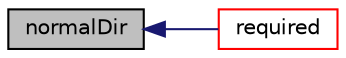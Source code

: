 digraph "normalDir"
{
  bgcolor="transparent";
  edge [fontname="Helvetica",fontsize="10",labelfontname="Helvetica",labelfontsize="10"];
  node [fontname="Helvetica",fontsize="10",shape=record];
  rankdir="LR";
  Node1 [label="normalDir",height=0.2,width=0.4,color="black", fillcolor="grey75", style="filled", fontcolor="black"];
  Node1 -> Node2 [dir="back",color="midnightblue",fontsize="10",style="solid",fontname="Helvetica"];
  Node2 [label="required",height=0.2,width=0.4,color="red",URL="$a02785.html#a2baedda829ebb589221e9dfb9ea6fe91",tooltip="Is 2D correction required, i.e. is the mesh a wedge or slab. "];
}
